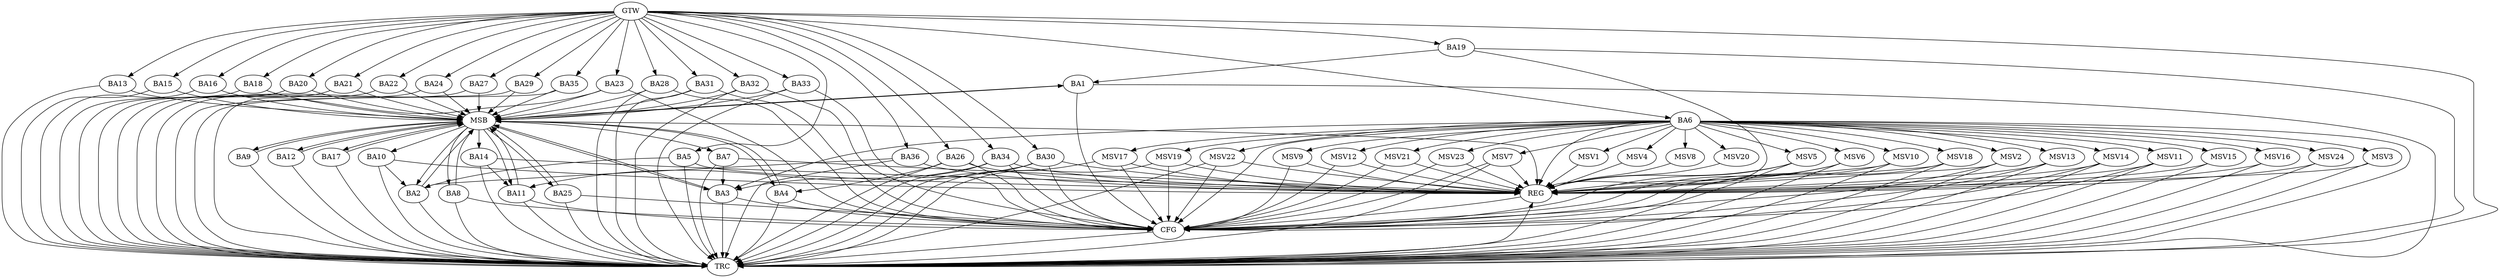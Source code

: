 strict digraph G {
  BA1 [ label="BA1" ];
  BA2 [ label="BA2" ];
  BA3 [ label="BA3" ];
  BA4 [ label="BA4" ];
  BA5 [ label="BA5" ];
  BA6 [ label="BA6" ];
  BA7 [ label="BA7" ];
  BA8 [ label="BA8" ];
  BA9 [ label="BA9" ];
  BA10 [ label="BA10" ];
  BA11 [ label="BA11" ];
  BA12 [ label="BA12" ];
  BA13 [ label="BA13" ];
  BA14 [ label="BA14" ];
  BA15 [ label="BA15" ];
  BA16 [ label="BA16" ];
  BA17 [ label="BA17" ];
  BA18 [ label="BA18" ];
  BA19 [ label="BA19" ];
  BA20 [ label="BA20" ];
  BA21 [ label="BA21" ];
  BA22 [ label="BA22" ];
  BA23 [ label="BA23" ];
  BA24 [ label="BA24" ];
  BA25 [ label="BA25" ];
  BA26 [ label="BA26" ];
  BA27 [ label="BA27" ];
  BA28 [ label="BA28" ];
  BA29 [ label="BA29" ];
  BA30 [ label="BA30" ];
  BA31 [ label="BA31" ];
  BA32 [ label="BA32" ];
  BA33 [ label="BA33" ];
  BA34 [ label="BA34" ];
  BA35 [ label="BA35" ];
  BA36 [ label="BA36" ];
  GTW [ label="GTW" ];
  REG [ label="REG" ];
  MSB [ label="MSB" ];
  CFG [ label="CFG" ];
  TRC [ label="TRC" ];
  MSV1 [ label="MSV1" ];
  MSV2 [ label="MSV2" ];
  MSV3 [ label="MSV3" ];
  MSV4 [ label="MSV4" ];
  MSV5 [ label="MSV5" ];
  MSV6 [ label="MSV6" ];
  MSV7 [ label="MSV7" ];
  MSV8 [ label="MSV8" ];
  MSV9 [ label="MSV9" ];
  MSV10 [ label="MSV10" ];
  MSV11 [ label="MSV11" ];
  MSV12 [ label="MSV12" ];
  MSV13 [ label="MSV13" ];
  MSV14 [ label="MSV14" ];
  MSV15 [ label="MSV15" ];
  MSV16 [ label="MSV16" ];
  MSV17 [ label="MSV17" ];
  MSV18 [ label="MSV18" ];
  MSV19 [ label="MSV19" ];
  MSV20 [ label="MSV20" ];
  MSV21 [ label="MSV21" ];
  MSV22 [ label="MSV22" ];
  MSV23 [ label="MSV23" ];
  MSV24 [ label="MSV24" ];
  BA5 -> BA2;
  BA6 -> BA3;
  BA7 -> BA3;
  BA10 -> BA2;
  BA14 -> BA11;
  BA19 -> BA1;
  BA26 -> BA4;
  BA30 -> BA11;
  BA34 -> BA3;
  BA36 -> BA2;
  GTW -> BA5;
  GTW -> BA6;
  GTW -> BA13;
  GTW -> BA15;
  GTW -> BA16;
  GTW -> BA18;
  GTW -> BA19;
  GTW -> BA20;
  GTW -> BA21;
  GTW -> BA22;
  GTW -> BA23;
  GTW -> BA24;
  GTW -> BA26;
  GTW -> BA27;
  GTW -> BA28;
  GTW -> BA29;
  GTW -> BA30;
  GTW -> BA31;
  GTW -> BA32;
  GTW -> BA33;
  GTW -> BA34;
  GTW -> BA35;
  GTW -> BA36;
  BA5 -> REG;
  BA6 -> REG;
  BA7 -> REG;
  BA10 -> REG;
  BA14 -> REG;
  BA19 -> REG;
  BA26 -> REG;
  BA30 -> REG;
  BA34 -> REG;
  BA36 -> REG;
  BA1 -> MSB;
  MSB -> BA2;
  MSB -> REG;
  BA2 -> MSB;
  MSB -> BA1;
  BA3 -> MSB;
  BA4 -> MSB;
  BA8 -> MSB;
  MSB -> BA7;
  BA9 -> MSB;
  MSB -> BA4;
  BA11 -> MSB;
  MSB -> BA3;
  BA12 -> MSB;
  BA13 -> MSB;
  MSB -> BA12;
  BA15 -> MSB;
  BA16 -> MSB;
  MSB -> BA11;
  BA17 -> MSB;
  BA18 -> MSB;
  MSB -> BA14;
  BA20 -> MSB;
  MSB -> BA9;
  BA21 -> MSB;
  MSB -> BA10;
  BA22 -> MSB;
  BA23 -> MSB;
  BA24 -> MSB;
  BA25 -> MSB;
  BA27 -> MSB;
  MSB -> BA17;
  BA28 -> MSB;
  BA29 -> MSB;
  BA31 -> MSB;
  BA32 -> MSB;
  BA33 -> MSB;
  MSB -> BA25;
  BA35 -> MSB;
  MSB -> BA8;
  BA4 -> CFG;
  BA33 -> CFG;
  BA25 -> CFG;
  BA30 -> CFG;
  BA6 -> CFG;
  BA3 -> CFG;
  BA1 -> CFG;
  BA11 -> CFG;
  BA31 -> CFG;
  BA23 -> CFG;
  BA28 -> CFG;
  BA34 -> CFG;
  BA8 -> CFG;
  BA32 -> CFG;
  BA26 -> CFG;
  REG -> CFG;
  BA1 -> TRC;
  BA2 -> TRC;
  BA3 -> TRC;
  BA4 -> TRC;
  BA5 -> TRC;
  BA6 -> TRC;
  BA7 -> TRC;
  BA8 -> TRC;
  BA9 -> TRC;
  BA10 -> TRC;
  BA11 -> TRC;
  BA12 -> TRC;
  BA13 -> TRC;
  BA14 -> TRC;
  BA15 -> TRC;
  BA16 -> TRC;
  BA17 -> TRC;
  BA18 -> TRC;
  BA19 -> TRC;
  BA20 -> TRC;
  BA21 -> TRC;
  BA22 -> TRC;
  BA23 -> TRC;
  BA24 -> TRC;
  BA25 -> TRC;
  BA26 -> TRC;
  BA27 -> TRC;
  BA28 -> TRC;
  BA29 -> TRC;
  BA30 -> TRC;
  BA31 -> TRC;
  BA32 -> TRC;
  BA33 -> TRC;
  BA34 -> TRC;
  BA35 -> TRC;
  BA36 -> TRC;
  GTW -> TRC;
  CFG -> TRC;
  TRC -> REG;
  BA6 -> MSV1;
  BA6 -> MSV2;
  MSV1 -> REG;
  MSV2 -> REG;
  MSV2 -> TRC;
  MSV2 -> CFG;
  BA6 -> MSV3;
  BA6 -> MSV4;
  MSV3 -> REG;
  MSV3 -> TRC;
  MSV4 -> REG;
  BA6 -> MSV5;
  MSV5 -> REG;
  MSV5 -> TRC;
  MSV5 -> CFG;
  BA6 -> MSV6;
  BA6 -> MSV7;
  BA6 -> MSV8;
  MSV6 -> REG;
  MSV6 -> TRC;
  MSV6 -> CFG;
  MSV7 -> REG;
  MSV7 -> TRC;
  MSV7 -> CFG;
  MSV8 -> REG;
  BA6 -> MSV9;
  MSV9 -> REG;
  MSV9 -> CFG;
  BA6 -> MSV10;
  MSV10 -> REG;
  MSV10 -> TRC;
  MSV10 -> CFG;
  BA6 -> MSV11;
  MSV11 -> REG;
  MSV11 -> TRC;
  MSV11 -> CFG;
  BA6 -> MSV12;
  MSV12 -> REG;
  MSV12 -> CFG;
  BA6 -> MSV13;
  BA6 -> MSV14;
  BA6 -> MSV15;
  BA6 -> MSV16;
  MSV13 -> REG;
  MSV13 -> TRC;
  MSV13 -> CFG;
  MSV14 -> REG;
  MSV14 -> TRC;
  MSV14 -> CFG;
  MSV15 -> REG;
  MSV15 -> TRC;
  MSV16 -> REG;
  MSV16 -> TRC;
  BA6 -> MSV17;
  BA6 -> MSV18;
  MSV17 -> REG;
  MSV17 -> TRC;
  MSV17 -> CFG;
  MSV18 -> REG;
  MSV18 -> TRC;
  MSV18 -> CFG;
  BA6 -> MSV19;
  MSV19 -> REG;
  MSV19 -> TRC;
  MSV19 -> CFG;
  BA6 -> MSV20;
  MSV20 -> REG;
  BA6 -> MSV21;
  BA6 -> MSV22;
  BA6 -> MSV23;
  MSV21 -> REG;
  MSV21 -> CFG;
  MSV22 -> REG;
  MSV22 -> TRC;
  MSV22 -> CFG;
  MSV23 -> REG;
  MSV23 -> CFG;
  BA6 -> MSV24;
  MSV24 -> REG;
  MSV24 -> TRC;
}

